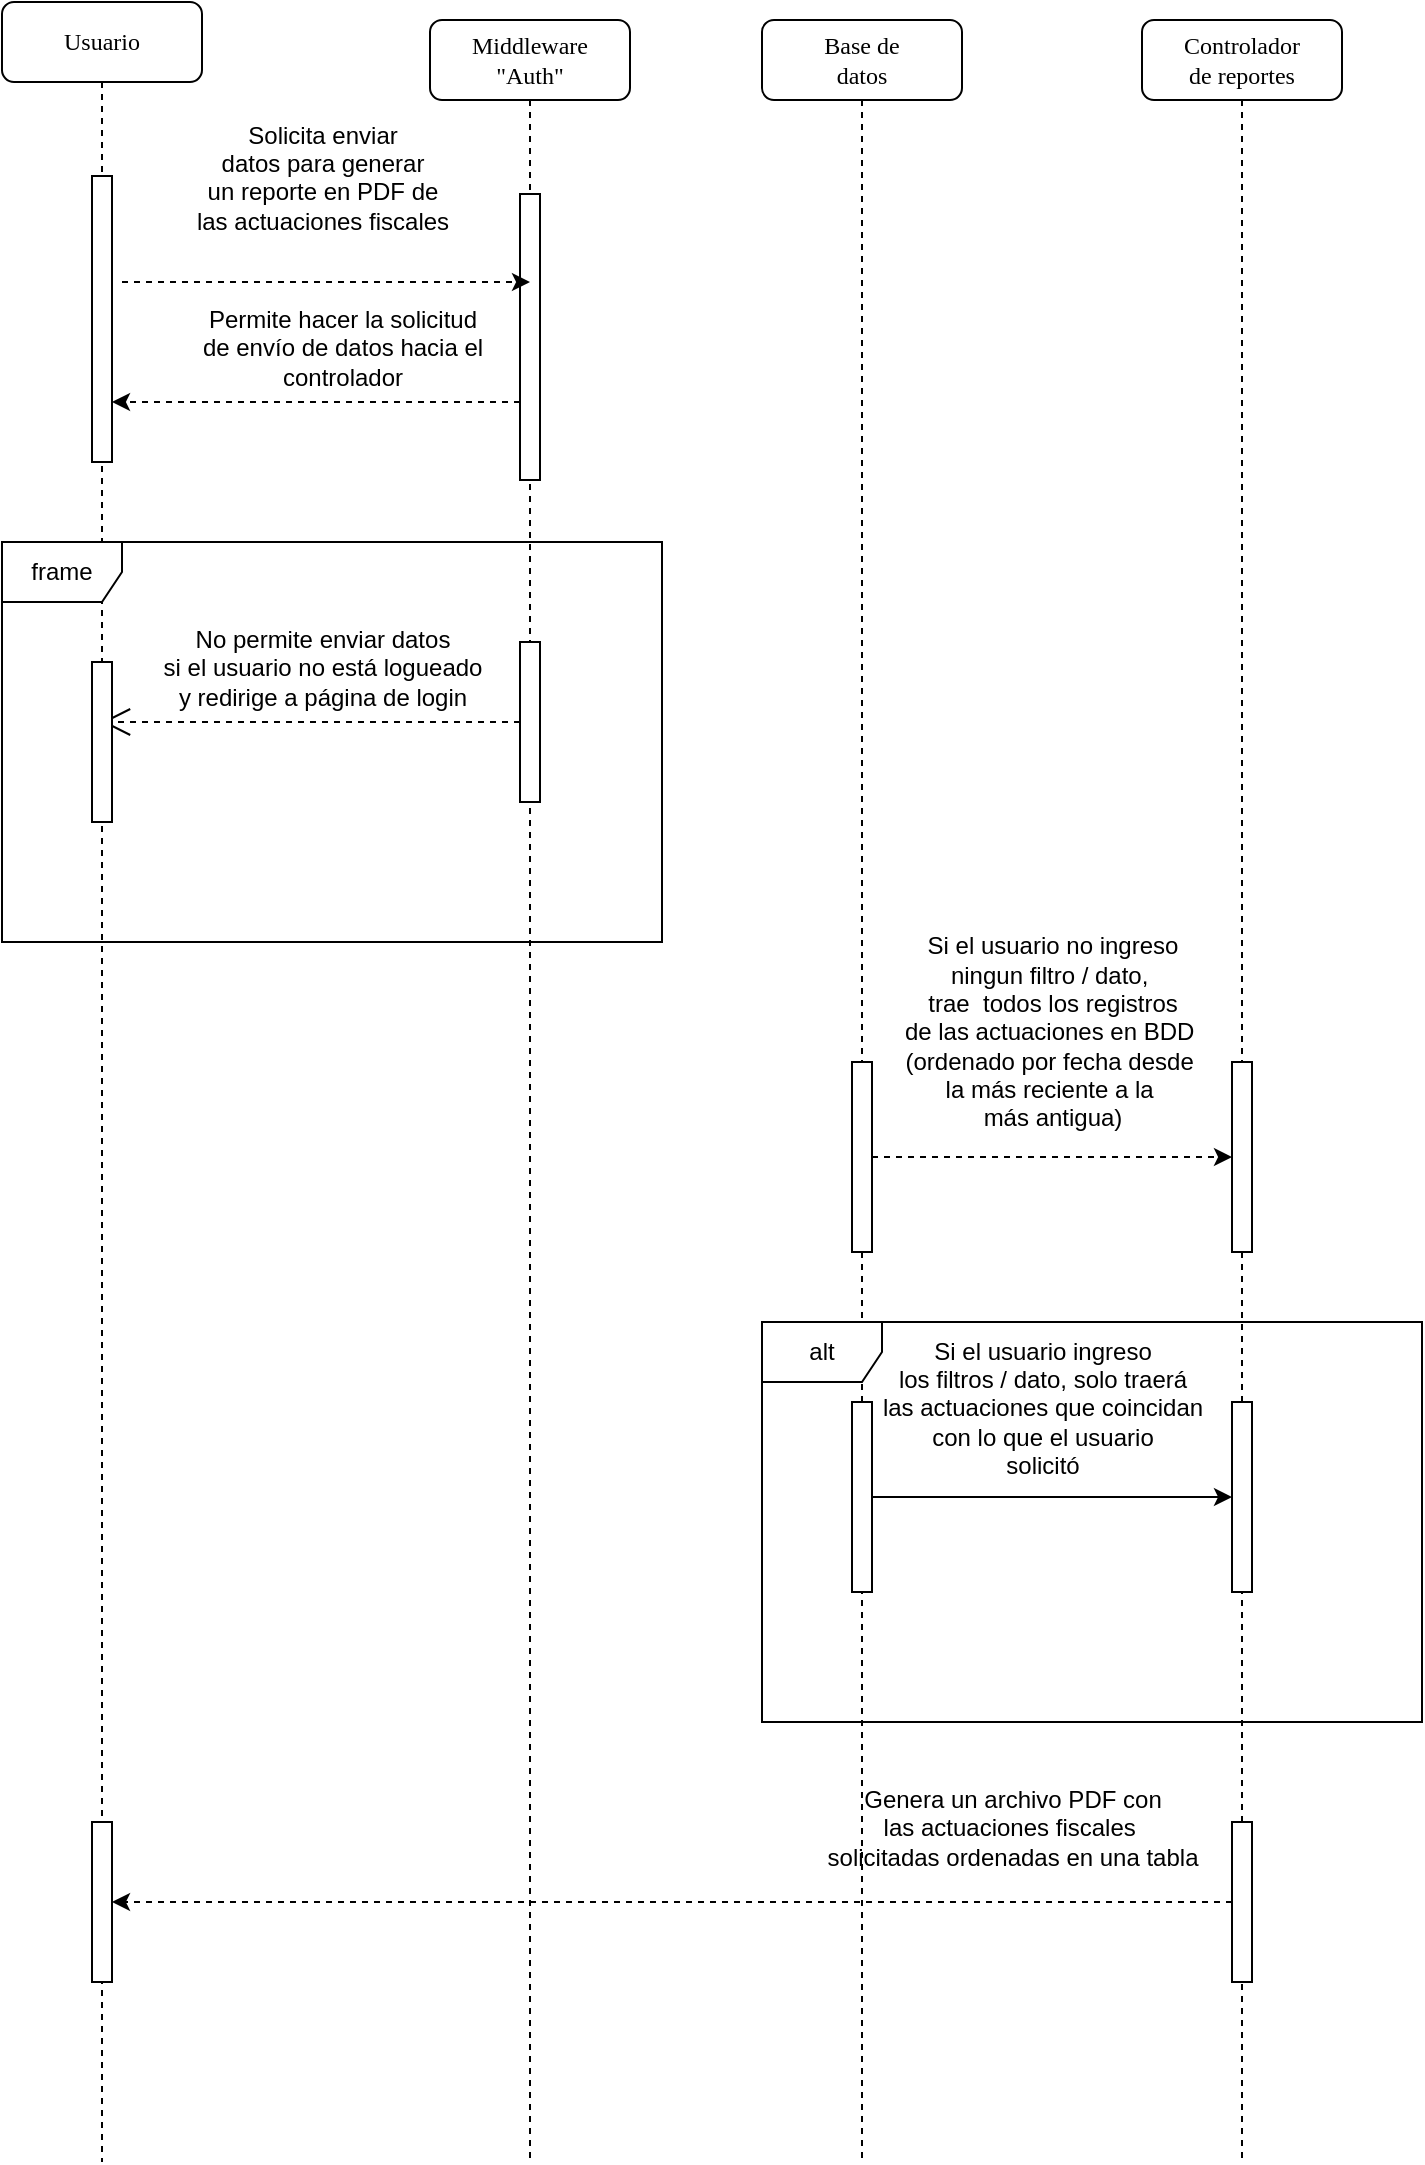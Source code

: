 <mxfile version="24.8.2">
  <diagram name="Página-1" id="BP4AbERyuBnWixQ-9LEj">
    <mxGraphModel dx="790" dy="511" grid="1" gridSize="10" guides="1" tooltips="1" connect="1" arrows="1" fold="1" page="1" pageScale="1" pageWidth="827" pageHeight="1169" math="0" shadow="0">
      <root>
        <mxCell id="0" />
        <mxCell id="1" parent="0" />
        <mxCell id="rVKsT5YI1XKHqGv1dJcl-1" value="Usuario" style="shape=umlLifeline;perimeter=lifelinePerimeter;whiteSpace=wrap;html=1;container=1;collapsible=0;recursiveResize=0;outlineConnect=0;rounded=1;shadow=0;comic=0;labelBackgroundColor=none;strokeWidth=1;fontFamily=Verdana;fontSize=12;align=center;" vertex="1" parent="1">
          <mxGeometry x="30" y="30" width="100" height="1080" as="geometry" />
        </mxCell>
        <mxCell id="rVKsT5YI1XKHqGv1dJcl-2" value="" style="html=1;points=[[0,0,0,0,5],[0,1,0,0,-5],[1,0,0,0,5],[1,1,0,0,-5]];perimeter=orthogonalPerimeter;outlineConnect=0;targetShapes=umlLifeline;portConstraint=eastwest;newEdgeStyle={&quot;curved&quot;:0,&quot;rounded&quot;:0};" vertex="1" parent="rVKsT5YI1XKHqGv1dJcl-1">
          <mxGeometry x="45" y="87" width="10" height="143" as="geometry" />
        </mxCell>
        <mxCell id="rVKsT5YI1XKHqGv1dJcl-3" value="" style="endArrow=classic;html=1;rounded=0;dashed=1;" edge="1" parent="rVKsT5YI1XKHqGv1dJcl-1" source="rVKsT5YI1XKHqGv1dJcl-2" target="rVKsT5YI1XKHqGv1dJcl-1">
          <mxGeometry width="50" height="50" relative="1" as="geometry">
            <mxPoint x="480.5" y="200" as="sourcePoint" />
            <mxPoint x="170" y="200" as="targetPoint" />
          </mxGeometry>
        </mxCell>
        <mxCell id="rVKsT5YI1XKHqGv1dJcl-43" value="" style="html=1;points=[[0,0,0,0,5],[0,1,0,0,-5],[1,0,0,0,5],[1,1,0,0,-5]];perimeter=orthogonalPerimeter;outlineConnect=0;targetShapes=umlLifeline;portConstraint=eastwest;newEdgeStyle={&quot;curved&quot;:0,&quot;rounded&quot;:0};" vertex="1" parent="rVKsT5YI1XKHqGv1dJcl-1">
          <mxGeometry x="45" y="910" width="10" height="80" as="geometry" />
        </mxCell>
        <mxCell id="rVKsT5YI1XKHqGv1dJcl-6" value="Middleware&lt;div&gt;&quot;Auth&quot;&lt;/div&gt;" style="shape=umlLifeline;perimeter=lifelinePerimeter;whiteSpace=wrap;html=1;container=1;collapsible=0;recursiveResize=0;outlineConnect=0;rounded=1;shadow=0;comic=0;labelBackgroundColor=none;strokeWidth=1;fontFamily=Verdana;fontSize=12;align=center;" vertex="1" parent="1">
          <mxGeometry x="244" y="39" width="100" height="1071" as="geometry" />
        </mxCell>
        <mxCell id="rVKsT5YI1XKHqGv1dJcl-7" value="" style="html=1;points=[[0,0,0,0,5],[0,1,0,0,-5],[1,0,0,0,5],[1,1,0,0,-5]];perimeter=orthogonalPerimeter;outlineConnect=0;targetShapes=umlLifeline;portConstraint=eastwest;newEdgeStyle={&quot;curved&quot;:0,&quot;rounded&quot;:0};" vertex="1" parent="rVKsT5YI1XKHqGv1dJcl-6">
          <mxGeometry x="45" y="87" width="10" height="143" as="geometry" />
        </mxCell>
        <mxCell id="rVKsT5YI1XKHqGv1dJcl-8" value="" style="endArrow=classic;html=1;rounded=0;dashed=1;" edge="1" parent="rVKsT5YI1XKHqGv1dJcl-6" source="rVKsT5YI1XKHqGv1dJcl-7" target="rVKsT5YI1XKHqGv1dJcl-6">
          <mxGeometry width="50" height="50" relative="1" as="geometry">
            <mxPoint x="480.5" y="200" as="sourcePoint" />
            <mxPoint x="170" y="200" as="targetPoint" />
          </mxGeometry>
        </mxCell>
        <mxCell id="rVKsT5YI1XKHqGv1dJcl-9" value="Base de&lt;div&gt;datos&lt;/div&gt;" style="shape=umlLifeline;perimeter=lifelinePerimeter;whiteSpace=wrap;html=1;container=1;collapsible=0;recursiveResize=0;outlineConnect=0;rounded=1;shadow=0;comic=0;labelBackgroundColor=none;strokeWidth=1;fontFamily=Verdana;fontSize=12;align=center;" vertex="1" parent="1">
          <mxGeometry x="410" y="39" width="100" height="1071" as="geometry" />
        </mxCell>
        <mxCell id="rVKsT5YI1XKHqGv1dJcl-10" value="" style="endArrow=classic;html=1;rounded=0;dashed=1;" edge="1" parent="rVKsT5YI1XKHqGv1dJcl-9" target="rVKsT5YI1XKHqGv1dJcl-9">
          <mxGeometry width="50" height="50" relative="1" as="geometry">
            <mxPoint x="49.5" y="158.5" as="sourcePoint" />
            <mxPoint x="170" y="200" as="targetPoint" />
          </mxGeometry>
        </mxCell>
        <mxCell id="rVKsT5YI1XKHqGv1dJcl-33" value="" style="html=1;points=[[0,0,0,0,5],[0,1,0,0,-5],[1,0,0,0,5],[1,1,0,0,-5]];perimeter=orthogonalPerimeter;outlineConnect=0;targetShapes=umlLifeline;portConstraint=eastwest;newEdgeStyle={&quot;curved&quot;:0,&quot;rounded&quot;:0};" vertex="1" parent="rVKsT5YI1XKHqGv1dJcl-9">
          <mxGeometry x="45" y="521" width="10" height="95" as="geometry" />
        </mxCell>
        <mxCell id="rVKsT5YI1XKHqGv1dJcl-37" value="" style="html=1;points=[[0,0,0,0,5],[0,1,0,0,-5],[1,0,0,0,5],[1,1,0,0,-5]];perimeter=orthogonalPerimeter;outlineConnect=0;targetShapes=umlLifeline;portConstraint=eastwest;newEdgeStyle={&quot;curved&quot;:0,&quot;rounded&quot;:0};" vertex="1" parent="rVKsT5YI1XKHqGv1dJcl-9">
          <mxGeometry x="45" y="691" width="10" height="95" as="geometry" />
        </mxCell>
        <mxCell id="rVKsT5YI1XKHqGv1dJcl-13" value="Controlador&lt;div&gt;de reportes&lt;/div&gt;" style="shape=umlLifeline;perimeter=lifelinePerimeter;whiteSpace=wrap;html=1;container=1;collapsible=0;recursiveResize=0;outlineConnect=0;rounded=1;shadow=0;comic=0;labelBackgroundColor=none;strokeWidth=1;fontFamily=Verdana;fontSize=12;align=center;" vertex="1" parent="1">
          <mxGeometry x="600" y="39" width="100" height="1071" as="geometry" />
        </mxCell>
        <mxCell id="rVKsT5YI1XKHqGv1dJcl-14" value="" style="html=1;points=[[0,0,0,0,5],[0,1,0,0,-5],[1,0,0,0,5],[1,1,0,0,-5]];perimeter=orthogonalPerimeter;outlineConnect=0;targetShapes=umlLifeline;portConstraint=eastwest;newEdgeStyle={&quot;curved&quot;:0,&quot;rounded&quot;:0};" vertex="1" parent="rVKsT5YI1XKHqGv1dJcl-13">
          <mxGeometry x="45" y="521" width="10" height="95" as="geometry" />
        </mxCell>
        <mxCell id="rVKsT5YI1XKHqGv1dJcl-15" value="" style="endArrow=classic;html=1;rounded=0;dashed=1;" edge="1" parent="rVKsT5YI1XKHqGv1dJcl-13" source="rVKsT5YI1XKHqGv1dJcl-14" target="rVKsT5YI1XKHqGv1dJcl-13">
          <mxGeometry width="50" height="50" relative="1" as="geometry">
            <mxPoint x="480.5" y="200" as="sourcePoint" />
            <mxPoint x="170" y="200" as="targetPoint" />
          </mxGeometry>
        </mxCell>
        <mxCell id="rVKsT5YI1XKHqGv1dJcl-38" value="" style="html=1;points=[[0,0,0,0,5],[0,1,0,0,-5],[1,0,0,0,5],[1,1,0,0,-5]];perimeter=orthogonalPerimeter;outlineConnect=0;targetShapes=umlLifeline;portConstraint=eastwest;newEdgeStyle={&quot;curved&quot;:0,&quot;rounded&quot;:0};" vertex="1" parent="rVKsT5YI1XKHqGv1dJcl-13">
          <mxGeometry x="45" y="691" width="10" height="95" as="geometry" />
        </mxCell>
        <mxCell id="rVKsT5YI1XKHqGv1dJcl-42" value="" style="html=1;points=[[0,0,0,0,5],[0,1,0,0,-5],[1,0,0,0,5],[1,1,0,0,-5]];perimeter=orthogonalPerimeter;outlineConnect=0;targetShapes=umlLifeline;portConstraint=eastwest;newEdgeStyle={&quot;curved&quot;:0,&quot;rounded&quot;:0};" vertex="1" parent="rVKsT5YI1XKHqGv1dJcl-13">
          <mxGeometry x="45" y="901" width="10" height="80" as="geometry" />
        </mxCell>
        <mxCell id="rVKsT5YI1XKHqGv1dJcl-18" style="edgeStyle=orthogonalEdgeStyle;rounded=0;orthogonalLoop=1;jettySize=auto;html=1;curved=0;dashed=1;" edge="1" parent="1">
          <mxGeometry relative="1" as="geometry">
            <mxPoint x="90" y="170" as="sourcePoint" />
            <mxPoint x="294" y="170" as="targetPoint" />
            <Array as="points">
              <mxPoint x="235" y="170.5" />
              <mxPoint x="235" y="170.5" />
            </Array>
          </mxGeometry>
        </mxCell>
        <mxCell id="rVKsT5YI1XKHqGv1dJcl-19" value="Solicita enviar&lt;div&gt;datos para generar&lt;/div&gt;&lt;div&gt;un reporte en PDF de&lt;/div&gt;&lt;div&gt;las actuaciones fiscales&lt;/div&gt;&lt;div&gt;&lt;br&gt;&lt;/div&gt;" style="text;html=1;align=center;verticalAlign=middle;resizable=0;points=[];autosize=1;strokeColor=none;fillColor=none;" vertex="1" parent="1">
          <mxGeometry x="115" y="80" width="150" height="90" as="geometry" />
        </mxCell>
        <mxCell id="rVKsT5YI1XKHqGv1dJcl-20" style="edgeStyle=orthogonalEdgeStyle;rounded=0;orthogonalLoop=1;jettySize=auto;html=1;curved=0;dashed=1;" edge="1" parent="1">
          <mxGeometry relative="1" as="geometry">
            <mxPoint x="289" y="230" as="sourcePoint" />
            <mxPoint x="85" y="230" as="targetPoint" />
            <Array as="points">
              <mxPoint x="140" y="230.5" />
              <mxPoint x="140" y="230.5" />
            </Array>
          </mxGeometry>
        </mxCell>
        <mxCell id="rVKsT5YI1XKHqGv1dJcl-21" value="Permite hacer la solicitud&lt;div&gt;de envío de datos hacia el&lt;/div&gt;&lt;div&gt;controlador&lt;/div&gt;" style="text;html=1;align=center;verticalAlign=middle;resizable=0;points=[];autosize=1;strokeColor=none;fillColor=none;" vertex="1" parent="1">
          <mxGeometry x="120" y="173" width="160" height="60" as="geometry" />
        </mxCell>
        <mxCell id="rVKsT5YI1XKHqGv1dJcl-22" value="" style="html=1;points=[[0,0,0,0,5],[0,1,0,0,-5],[1,0,0,0,5],[1,1,0,0,-5]];perimeter=orthogonalPerimeter;outlineConnect=0;targetShapes=umlLifeline;portConstraint=eastwest;newEdgeStyle={&quot;curved&quot;:0,&quot;rounded&quot;:0};" vertex="1" parent="1">
          <mxGeometry x="289" y="350" width="10" height="80" as="geometry" />
        </mxCell>
        <mxCell id="rVKsT5YI1XKHqGv1dJcl-23" value="" style="endArrow=open;endFill=1;endSize=12;html=1;rounded=0;dashed=1;" edge="1" parent="1" source="rVKsT5YI1XKHqGv1dJcl-22" target="rVKsT5YI1XKHqGv1dJcl-1">
          <mxGeometry width="160" relative="1" as="geometry">
            <mxPoint x="180" y="400" as="sourcePoint" />
            <mxPoint x="340" y="400" as="targetPoint" />
          </mxGeometry>
        </mxCell>
        <mxCell id="rVKsT5YI1XKHqGv1dJcl-24" value="No permite enviar datos&lt;div&gt;si el usuario no está logueado&lt;/div&gt;&lt;div&gt;y redirige a página de login&lt;/div&gt;" style="text;html=1;align=center;verticalAlign=middle;resizable=0;points=[];autosize=1;strokeColor=none;fillColor=none;" vertex="1" parent="1">
          <mxGeometry x="100" y="333" width="180" height="60" as="geometry" />
        </mxCell>
        <mxCell id="rVKsT5YI1XKHqGv1dJcl-25" value="" style="html=1;points=[[0,0,0,0,5],[0,1,0,0,-5],[1,0,0,0,5],[1,1,0,0,-5]];perimeter=orthogonalPerimeter;outlineConnect=0;targetShapes=umlLifeline;portConstraint=eastwest;newEdgeStyle={&quot;curved&quot;:0,&quot;rounded&quot;:0};" vertex="1" parent="1">
          <mxGeometry x="75" y="360" width="10" height="80" as="geometry" />
        </mxCell>
        <mxCell id="rVKsT5YI1XKHqGv1dJcl-31" value="frame" style="shape=umlFrame;whiteSpace=wrap;html=1;pointerEvents=0;" vertex="1" parent="1">
          <mxGeometry x="30" y="300" width="330" height="200" as="geometry" />
        </mxCell>
        <mxCell id="rVKsT5YI1XKHqGv1dJcl-35" value="Si el usuario no ingreso&lt;div&gt;ningun filtro / dato,&amp;nbsp;&lt;div&gt;trae&amp;nbsp;&amp;nbsp;&lt;span style=&quot;background-color: initial;&quot;&gt;todos los registros&lt;/span&gt;&lt;div&gt;&lt;div&gt;de las actuaciones en BDD&amp;nbsp;&lt;/div&gt;&lt;div&gt;(ordenado por fecha desde&amp;nbsp;&lt;/div&gt;&lt;/div&gt;&lt;div&gt;la más reciente a la&amp;nbsp;&lt;/div&gt;&lt;div&gt;más antigua)&lt;/div&gt;&lt;/div&gt;&lt;/div&gt;" style="text;html=1;align=center;verticalAlign=middle;resizable=0;points=[];autosize=1;strokeColor=none;fillColor=none;" vertex="1" parent="1">
          <mxGeometry x="470" y="490" width="170" height="110" as="geometry" />
        </mxCell>
        <mxCell id="rVKsT5YI1XKHqGv1dJcl-36" style="edgeStyle=orthogonalEdgeStyle;rounded=0;orthogonalLoop=1;jettySize=auto;html=1;curved=0;dashed=1;" edge="1" parent="1" source="rVKsT5YI1XKHqGv1dJcl-33" target="rVKsT5YI1XKHqGv1dJcl-14">
          <mxGeometry relative="1" as="geometry" />
        </mxCell>
        <mxCell id="rVKsT5YI1XKHqGv1dJcl-39" value="alt" style="shape=umlFrame;whiteSpace=wrap;html=1;pointerEvents=0;" vertex="1" parent="1">
          <mxGeometry x="410" y="690" width="330" height="200" as="geometry" />
        </mxCell>
        <mxCell id="rVKsT5YI1XKHqGv1dJcl-40" style="edgeStyle=orthogonalEdgeStyle;rounded=0;orthogonalLoop=1;jettySize=auto;html=1;curved=0;" edge="1" parent="1" source="rVKsT5YI1XKHqGv1dJcl-37" target="rVKsT5YI1XKHqGv1dJcl-38">
          <mxGeometry relative="1" as="geometry" />
        </mxCell>
        <mxCell id="rVKsT5YI1XKHqGv1dJcl-41" value="Si el usuario ingreso&lt;div&gt;los filtros / dato, solo traerá&lt;/div&gt;&lt;div&gt;las actuaciones que coincidan&lt;/div&gt;&lt;div&gt;con lo que el usuario&lt;/div&gt;&lt;div&gt;solicitó&lt;/div&gt;" style="text;html=1;align=center;verticalAlign=middle;resizable=0;points=[];autosize=1;strokeColor=none;fillColor=none;" vertex="1" parent="1">
          <mxGeometry x="460" y="688" width="180" height="90" as="geometry" />
        </mxCell>
        <mxCell id="rVKsT5YI1XKHqGv1dJcl-44" style="edgeStyle=orthogonalEdgeStyle;rounded=0;orthogonalLoop=1;jettySize=auto;html=1;curved=0;dashed=1;" edge="1" parent="1" source="rVKsT5YI1XKHqGv1dJcl-42" target="rVKsT5YI1XKHqGv1dJcl-43">
          <mxGeometry relative="1" as="geometry" />
        </mxCell>
        <mxCell id="rVKsT5YI1XKHqGv1dJcl-45" value="Genera un archivo PDF con&lt;div&gt;las actuaciones&amp;nbsp;&lt;span style=&quot;background-color: initial;&quot;&gt;fiscales&amp;nbsp;&lt;/span&gt;&lt;/div&gt;&lt;div&gt;&lt;span style=&quot;background-color: initial;&quot;&gt;solicitadas&amp;nbsp;&lt;/span&gt;&lt;span style=&quot;background-color: initial;&quot;&gt;ordenadas en una tabla&lt;/span&gt;&lt;/div&gt;" style="text;html=1;align=center;verticalAlign=middle;resizable=0;points=[];autosize=1;strokeColor=none;fillColor=none;" vertex="1" parent="1">
          <mxGeometry x="430" y="913" width="210" height="60" as="geometry" />
        </mxCell>
      </root>
    </mxGraphModel>
  </diagram>
</mxfile>
